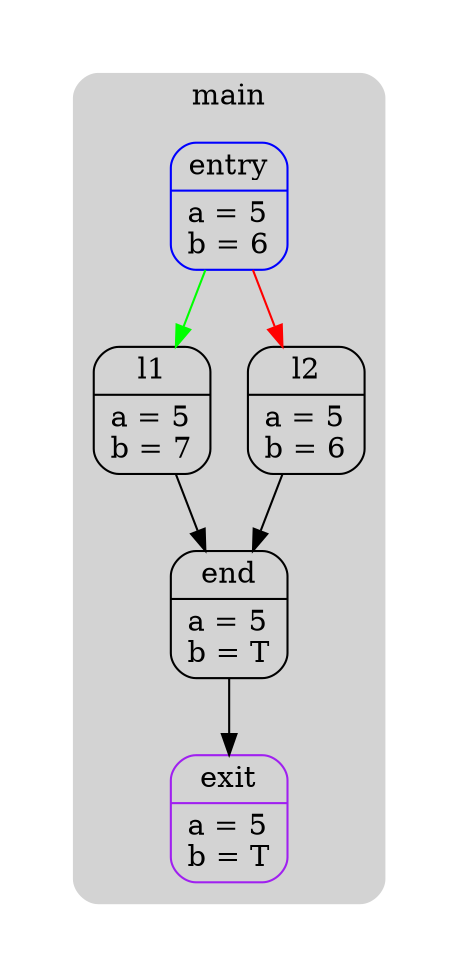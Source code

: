 digraph G {
  compound=true
  subgraph cluster_ {
    peripheries=0
    subgraph cluster_0_wrapper {
      peripheries=0
      margin=15
      subgraph cluster_0 {
        label="main"
        color=darkgray
        style=rounded
        bgcolor=lightgray
        margin=10
        cluster_0_0[label="{entry|a = 5\lb = 6\l}",shape=Mrecord,color=blue]
        cluster_0_1[label="{l1|a = 5\lb = 7\l}",shape=Mrecord,color=black]
        cluster_0_2[label="{l2|a = 5\lb = 6\l}",shape=Mrecord,color=black]
        cluster_0_3[label="{end|a = 5\lb = T\l}",shape=Mrecord,color=black]
        cluster_0_exit[label="{exit|a = 5\lb = T\l}",shape=Mrecord,color=purple]
        cluster_0_0 -> cluster_0_1 [color=green]
        cluster_0_0 -> cluster_0_2 [color=red]
        cluster_0_1 -> cluster_0_3
        cluster_0_2 -> cluster_0_3
        cluster_0_3 -> cluster_0_exit [color=black]
      }
    }
  }
}
